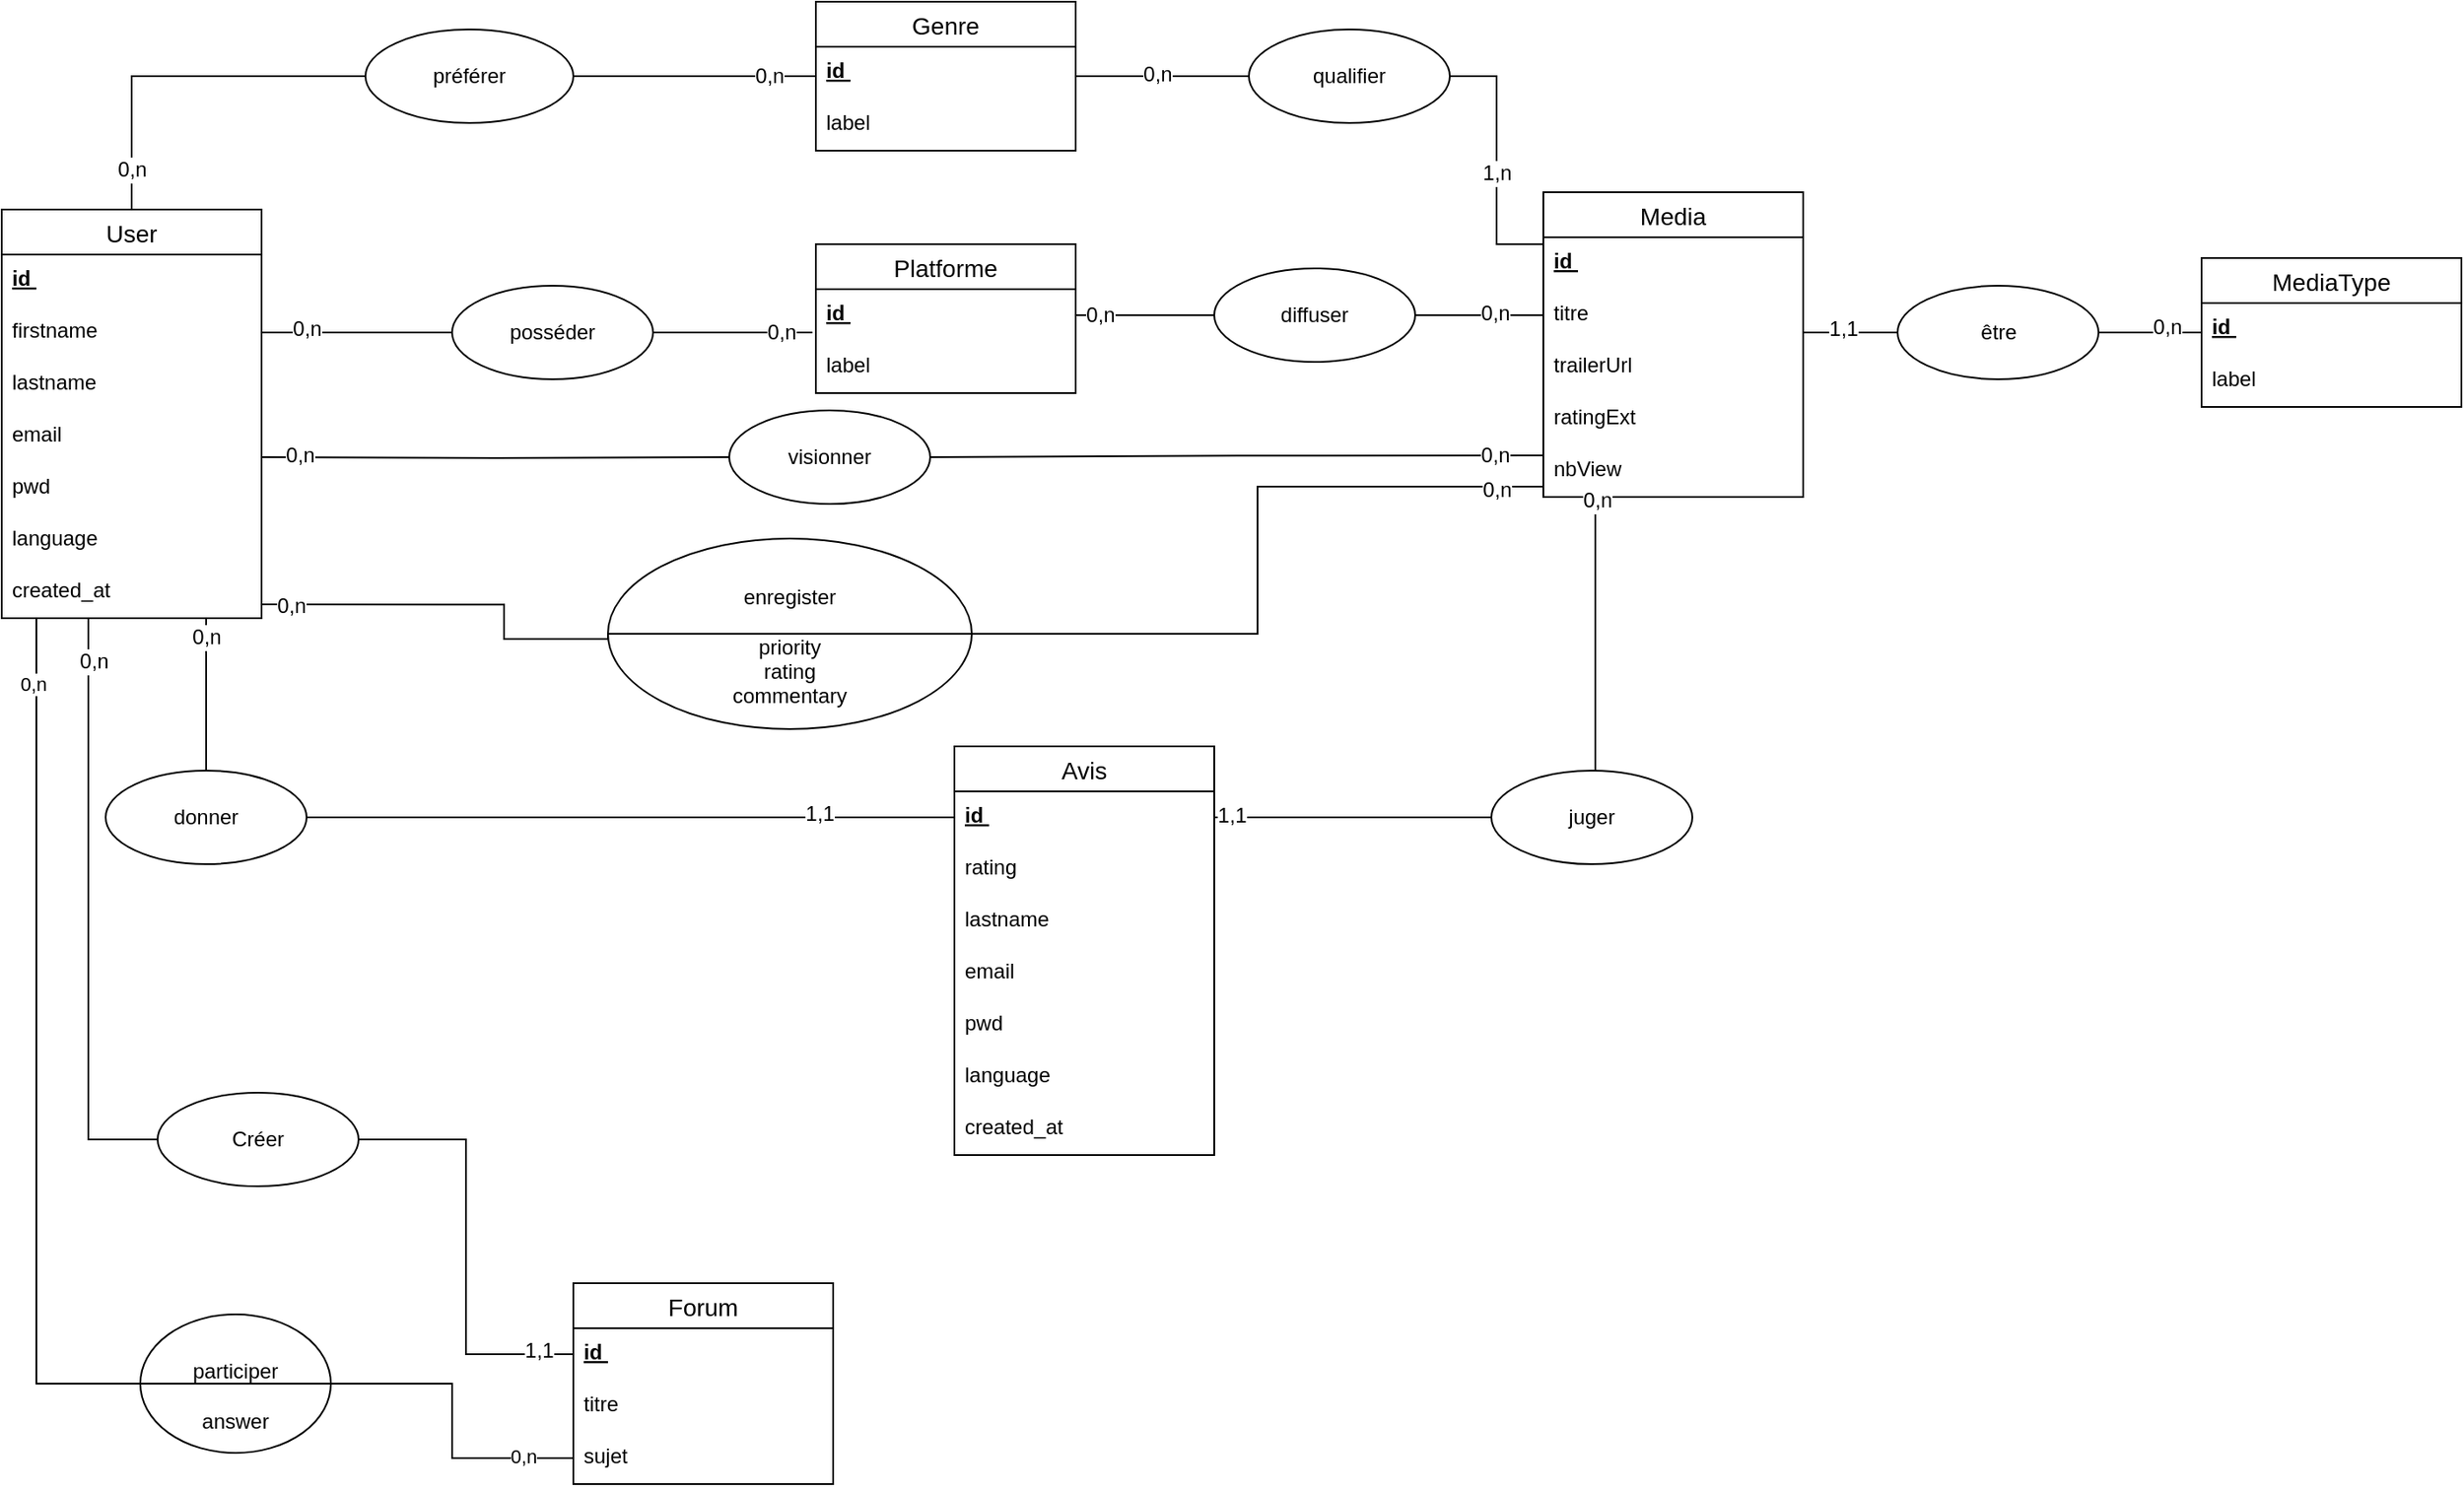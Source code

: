 <mxfile version="20.7.3" type="device"><diagram id="OmhA4ex8_qFD27uhEm0t" name="Page-1"><mxGraphModel dx="1633" dy="904" grid="0" gridSize="10" guides="1" tooltips="1" connect="1" arrows="1" fold="1" page="1" pageScale="1" pageWidth="827" pageHeight="1169" math="0" shadow="0"><root><mxCell id="0"/><mxCell id="1" parent="0"/><mxCell id="03d24BNuec_vW9EXaFdI-64" style="edgeStyle=orthogonalEdgeStyle;rounded=0;orthogonalLoop=1;jettySize=auto;html=1;fontSize=12;endArrow=none;endFill=0;entryX=0;entryY=0.5;entryDx=0;entryDy=0;" parent="1" target="03d24BNuec_vW9EXaFdI-63" edge="1"><mxGeometry relative="1" as="geometry"><mxPoint x="170" y="418.059" as="sourcePoint"/><mxPoint x="440" y="421" as="targetPoint"/><Array as="points"><mxPoint x="310" y="418"/><mxPoint x="310" y="438"/></Array></mxGeometry></mxCell><mxCell id="03d24BNuec_vW9EXaFdI-65" value="0,n" style="edgeLabel;html=1;align=center;verticalAlign=middle;resizable=0;points=[];fontSize=12;" parent="03d24BNuec_vW9EXaFdI-64" vertex="1" connectable="0"><mxGeometry x="-0.85" y="-1" relative="1" as="geometry"><mxPoint as="offset"/></mxGeometry></mxCell><mxCell id="03d24BNuec_vW9EXaFdI-79" style="edgeStyle=orthogonalEdgeStyle;rounded=0;orthogonalLoop=1;jettySize=auto;html=1;entryX=0.5;entryY=0;entryDx=0;entryDy=0;fontSize=12;endArrow=none;endFill=0;" parent="1" source="1wE84pNROMXkxbyPGQaQ-1" target="03d24BNuec_vW9EXaFdI-78" edge="1"><mxGeometry relative="1" as="geometry"><Array as="points"><mxPoint x="138" y="450"/><mxPoint x="138" y="450"/></Array></mxGeometry></mxCell><mxCell id="03d24BNuec_vW9EXaFdI-81" value="0,n" style="edgeLabel;html=1;align=center;verticalAlign=middle;resizable=0;points=[];fontSize=12;" parent="03d24BNuec_vW9EXaFdI-79" vertex="1" connectable="0"><mxGeometry x="-0.737" relative="1" as="geometry"><mxPoint y="-1" as="offset"/></mxGeometry></mxCell><mxCell id="03d24BNuec_vW9EXaFdI-91" style="edgeStyle=orthogonalEdgeStyle;rounded=0;orthogonalLoop=1;jettySize=auto;html=1;entryX=0;entryY=0.5;entryDx=0;entryDy=0;fontSize=12;endArrow=none;endFill=0;exitX=0.5;exitY=0;exitDx=0;exitDy=0;" parent="1" source="1wE84pNROMXkxbyPGQaQ-1" target="03d24BNuec_vW9EXaFdI-90" edge="1"><mxGeometry relative="1" as="geometry"/></mxCell><mxCell id="03d24BNuec_vW9EXaFdI-93" value="0,n" style="edgeLabel;html=1;align=center;verticalAlign=middle;resizable=0;points=[];fontSize=12;" parent="03d24BNuec_vW9EXaFdI-91" vertex="1" connectable="0"><mxGeometry x="-0.78" relative="1" as="geometry"><mxPoint as="offset"/></mxGeometry></mxCell><mxCell id="03d24BNuec_vW9EXaFdI-111" style="edgeStyle=orthogonalEdgeStyle;rounded=0;orthogonalLoop=1;jettySize=auto;html=1;entryX=0;entryY=0.5;entryDx=0;entryDy=0;fontSize=12;endArrow=none;endFill=0;" parent="1" source="1wE84pNROMXkxbyPGQaQ-1" target="03d24BNuec_vW9EXaFdI-110" edge="1"><mxGeometry relative="1" as="geometry"><Array as="points"><mxPoint x="70" y="727"/></Array></mxGeometry></mxCell><mxCell id="03d24BNuec_vW9EXaFdI-112" value="0,n" style="edgeLabel;html=1;align=center;verticalAlign=middle;resizable=0;points=[];fontSize=12;" parent="03d24BNuec_vW9EXaFdI-111" vertex="1" connectable="0"><mxGeometry x="-0.85" y="3" relative="1" as="geometry"><mxPoint y="-1" as="offset"/></mxGeometry></mxCell><mxCell id="6WwGj4kM5WQv27zdbY4D-1" style="edgeStyle=orthogonalEdgeStyle;rounded=0;orthogonalLoop=1;jettySize=auto;html=1;entryX=0;entryY=0.5;entryDx=0;entryDy=0;endArrow=none;endFill=0;" edge="1" parent="1" source="1wE84pNROMXkxbyPGQaQ-1" target="03d24BNuec_vW9EXaFdI-115"><mxGeometry relative="1" as="geometry"><Array as="points"><mxPoint x="40" y="868"/></Array></mxGeometry></mxCell><mxCell id="6WwGj4kM5WQv27zdbY4D-2" value="0,n" style="edgeLabel;html=1;align=center;verticalAlign=middle;resizable=0;points=[];" vertex="1" connectable="0" parent="6WwGj4kM5WQv27zdbY4D-1"><mxGeometry x="-0.855" y="-2" relative="1" as="geometry"><mxPoint y="1" as="offset"/></mxGeometry></mxCell><mxCell id="1wE84pNROMXkxbyPGQaQ-1" value="User" style="swimlane;fontStyle=0;childLayout=stackLayout;horizontal=1;startSize=26;horizontalStack=0;resizeParent=1;resizeParentMax=0;resizeLast=0;collapsible=1;marginBottom=0;align=center;fontSize=14;" parent="1" vertex="1"><mxGeometry x="20" y="190" width="150" height="236" as="geometry"/></mxCell><mxCell id="1wE84pNROMXkxbyPGQaQ-2" value="id " style="text;strokeColor=none;fillColor=none;spacingLeft=4;spacingRight=4;overflow=hidden;rotatable=0;points=[[0,0.5],[1,0.5]];portConstraint=eastwest;fontSize=12;fontStyle=5" parent="1wE84pNROMXkxbyPGQaQ-1" vertex="1"><mxGeometry y="26" width="150" height="30" as="geometry"/></mxCell><mxCell id="1wE84pNROMXkxbyPGQaQ-3" value="firstname" style="text;strokeColor=none;fillColor=none;spacingLeft=4;spacingRight=4;overflow=hidden;rotatable=0;points=[[0,0.5],[1,0.5]];portConstraint=eastwest;fontSize=12;" parent="1wE84pNROMXkxbyPGQaQ-1" vertex="1"><mxGeometry y="56" width="150" height="30" as="geometry"/></mxCell><mxCell id="1wE84pNROMXkxbyPGQaQ-4" value="lastname" style="text;strokeColor=none;fillColor=none;spacingLeft=4;spacingRight=4;overflow=hidden;rotatable=0;points=[[0,0.5],[1,0.5]];portConstraint=eastwest;fontSize=12;" parent="1wE84pNROMXkxbyPGQaQ-1" vertex="1"><mxGeometry y="86" width="150" height="30" as="geometry"/></mxCell><mxCell id="03d24BNuec_vW9EXaFdI-3" value="email" style="text;strokeColor=none;fillColor=none;spacingLeft=4;spacingRight=4;overflow=hidden;rotatable=0;points=[[0,0.5],[1,0.5]];portConstraint=eastwest;fontSize=12;" parent="1wE84pNROMXkxbyPGQaQ-1" vertex="1"><mxGeometry y="116" width="150" height="30" as="geometry"/></mxCell><mxCell id="03d24BNuec_vW9EXaFdI-4" value="pwd" style="text;strokeColor=none;fillColor=none;spacingLeft=4;spacingRight=4;overflow=hidden;rotatable=0;points=[[0,0.5],[1,0.5]];portConstraint=eastwest;fontSize=12;" parent="1wE84pNROMXkxbyPGQaQ-1" vertex="1"><mxGeometry y="146" width="150" height="30" as="geometry"/></mxCell><mxCell id="03d24BNuec_vW9EXaFdI-5" value="language" style="text;strokeColor=none;fillColor=none;spacingLeft=4;spacingRight=4;overflow=hidden;rotatable=0;points=[[0,0.5],[1,0.5]];portConstraint=eastwest;fontSize=12;" parent="1wE84pNROMXkxbyPGQaQ-1" vertex="1"><mxGeometry y="176" width="150" height="30" as="geometry"/></mxCell><mxCell id="03d24BNuec_vW9EXaFdI-6" value="created_at" style="text;strokeColor=none;fillColor=none;spacingLeft=4;spacingRight=4;overflow=hidden;rotatable=0;points=[[0,0.5],[1,0.5]];portConstraint=eastwest;fontSize=12;" parent="1wE84pNROMXkxbyPGQaQ-1" vertex="1"><mxGeometry y="206" width="150" height="30" as="geometry"/></mxCell><mxCell id="03d24BNuec_vW9EXaFdI-7" value="Platforme" style="swimlane;fontStyle=0;childLayout=stackLayout;horizontal=1;startSize=26;horizontalStack=0;resizeParent=1;resizeParentMax=0;resizeLast=0;collapsible=1;marginBottom=0;align=center;fontSize=14;" parent="1" vertex="1"><mxGeometry x="490" y="210" width="150" height="86" as="geometry"/></mxCell><mxCell id="03d24BNuec_vW9EXaFdI-8" value="id " style="text;strokeColor=none;fillColor=none;spacingLeft=4;spacingRight=4;overflow=hidden;rotatable=0;points=[[0,0.5],[1,0.5]];portConstraint=eastwest;fontSize=12;fontStyle=5" parent="03d24BNuec_vW9EXaFdI-7" vertex="1"><mxGeometry y="26" width="150" height="30" as="geometry"/></mxCell><mxCell id="03d24BNuec_vW9EXaFdI-9" value="label" style="text;strokeColor=none;fillColor=none;spacingLeft=4;spacingRight=4;overflow=hidden;rotatable=0;points=[[0,0.5],[1,0.5]];portConstraint=eastwest;fontSize=12;" parent="03d24BNuec_vW9EXaFdI-7" vertex="1"><mxGeometry y="56" width="150" height="30" as="geometry"/></mxCell><mxCell id="03d24BNuec_vW9EXaFdI-17" style="edgeStyle=orthogonalEdgeStyle;rounded=0;orthogonalLoop=1;jettySize=auto;html=1;entryX=-0.013;entryY=0.833;entryDx=0;entryDy=0;entryPerimeter=0;endArrow=none;endFill=0;" parent="1" source="03d24BNuec_vW9EXaFdI-15" target="03d24BNuec_vW9EXaFdI-8" edge="1"><mxGeometry relative="1" as="geometry"/></mxCell><mxCell id="03d24BNuec_vW9EXaFdI-20" value="0,n" style="edgeLabel;html=1;align=center;verticalAlign=middle;resizable=0;points=[];fontSize=12;" parent="03d24BNuec_vW9EXaFdI-17" vertex="1" connectable="0"><mxGeometry x="0.608" relative="1" as="geometry"><mxPoint as="offset"/></mxGeometry></mxCell><mxCell id="03d24BNuec_vW9EXaFdI-15" value="posséder" style="ellipse;whiteSpace=wrap;html=1;" parent="1" vertex="1"><mxGeometry x="280" y="234" width="116" height="54" as="geometry"/></mxCell><mxCell id="03d24BNuec_vW9EXaFdI-16" style="edgeStyle=orthogonalEdgeStyle;rounded=0;orthogonalLoop=1;jettySize=auto;html=1;exitX=1;exitY=0.5;exitDx=0;exitDy=0;entryX=0;entryY=0.5;entryDx=0;entryDy=0;endArrow=none;endFill=0;" parent="1" source="1wE84pNROMXkxbyPGQaQ-3" target="03d24BNuec_vW9EXaFdI-15" edge="1"><mxGeometry relative="1" as="geometry"/></mxCell><mxCell id="03d24BNuec_vW9EXaFdI-19" value="&lt;font style=&quot;font-size: 12px;&quot;&gt;0,n&lt;/font&gt;" style="edgeLabel;html=1;align=center;verticalAlign=middle;resizable=0;points=[];" parent="03d24BNuec_vW9EXaFdI-16" vertex="1" connectable="0"><mxGeometry x="-0.527" y="2" relative="1" as="geometry"><mxPoint as="offset"/></mxGeometry></mxCell><mxCell id="03d24BNuec_vW9EXaFdI-45" style="edgeStyle=orthogonalEdgeStyle;rounded=0;orthogonalLoop=1;jettySize=auto;html=1;entryX=0;entryY=0.5;entryDx=0;entryDy=0;fontSize=12;endArrow=none;endFill=0;" parent="1" source="03d24BNuec_vW9EXaFdI-21" target="03d24BNuec_vW9EXaFdI-41" edge="1"><mxGeometry relative="1" as="geometry"><Array as="points"><mxPoint x="1070" y="261"/><mxPoint x="1070" y="261"/></Array></mxGeometry></mxCell><mxCell id="03d24BNuec_vW9EXaFdI-47" value="1,1" style="edgeLabel;html=1;align=center;verticalAlign=middle;resizable=0;points=[];fontSize=12;" parent="03d24BNuec_vW9EXaFdI-45" vertex="1" connectable="0"><mxGeometry x="-0.148" y="2" relative="1" as="geometry"><mxPoint as="offset"/></mxGeometry></mxCell><mxCell id="03d24BNuec_vW9EXaFdI-53" style="edgeStyle=orthogonalEdgeStyle;rounded=0;orthogonalLoop=1;jettySize=auto;html=1;entryX=1;entryY=0.5;entryDx=0;entryDy=0;fontSize=12;endArrow=none;endFill=0;" parent="1" source="03d24BNuec_vW9EXaFdI-21" target="03d24BNuec_vW9EXaFdI-52" edge="1"><mxGeometry relative="1" as="geometry"><Array as="points"><mxPoint x="883" y="210"/><mxPoint x="883" y="113"/></Array></mxGeometry></mxCell><mxCell id="03d24BNuec_vW9EXaFdI-56" value="1,n" style="edgeLabel;html=1;align=center;verticalAlign=middle;resizable=0;points=[];fontSize=12;" parent="03d24BNuec_vW9EXaFdI-53" vertex="1" connectable="0"><mxGeometry x="-0.095" relative="1" as="geometry"><mxPoint as="offset"/></mxGeometry></mxCell><mxCell id="03d24BNuec_vW9EXaFdI-60" style="edgeStyle=orthogonalEdgeStyle;rounded=0;orthogonalLoop=1;jettySize=auto;html=1;entryX=1;entryY=0.5;entryDx=0;entryDy=0;fontSize=12;endArrow=none;endFill=0;" parent="1" target="03d24BNuec_vW9EXaFdI-58" edge="1"><mxGeometry relative="1" as="geometry"><mxPoint x="910" y="332.059" as="sourcePoint"/><Array as="points"><mxPoint x="733" y="332"/></Array></mxGeometry></mxCell><mxCell id="03d24BNuec_vW9EXaFdI-61" value="0,n" style="edgeLabel;html=1;align=center;verticalAlign=middle;resizable=0;points=[];fontSize=12;" parent="03d24BNuec_vW9EXaFdI-60" vertex="1" connectable="0"><mxGeometry x="-0.84" relative="1" as="geometry"><mxPoint as="offset"/></mxGeometry></mxCell><mxCell id="03d24BNuec_vW9EXaFdI-21" value="Media" style="swimlane;fontStyle=0;childLayout=stackLayout;horizontal=1;startSize=26;horizontalStack=0;resizeParent=1;resizeParentMax=0;resizeLast=0;collapsible=1;marginBottom=0;align=center;fontSize=14;" parent="1" vertex="1"><mxGeometry x="910" y="180" width="150" height="176" as="geometry"/></mxCell><mxCell id="03d24BNuec_vW9EXaFdI-22" value="id " style="text;strokeColor=none;fillColor=none;spacingLeft=4;spacingRight=4;overflow=hidden;rotatable=0;points=[[0,0.5],[1,0.5]];portConstraint=eastwest;fontSize=12;fontStyle=5" parent="03d24BNuec_vW9EXaFdI-21" vertex="1"><mxGeometry y="26" width="150" height="30" as="geometry"/></mxCell><mxCell id="03d24BNuec_vW9EXaFdI-23" value="titre" style="text;strokeColor=none;fillColor=none;spacingLeft=4;spacingRight=4;overflow=hidden;rotatable=0;points=[[0,0.5],[1,0.5]];portConstraint=eastwest;fontSize=12;" parent="03d24BNuec_vW9EXaFdI-21" vertex="1"><mxGeometry y="56" width="150" height="30" as="geometry"/></mxCell><mxCell id="03d24BNuec_vW9EXaFdI-25" value="trailerUrl" style="text;strokeColor=none;fillColor=none;spacingLeft=4;spacingRight=4;overflow=hidden;rotatable=0;points=[[0,0.5],[1,0.5]];portConstraint=eastwest;fontSize=12;" parent="03d24BNuec_vW9EXaFdI-21" vertex="1"><mxGeometry y="86" width="150" height="30" as="geometry"/></mxCell><mxCell id="03d24BNuec_vW9EXaFdI-26" value="ratingExt" style="text;strokeColor=none;fillColor=none;spacingLeft=4;spacingRight=4;overflow=hidden;rotatable=0;points=[[0,0.5],[1,0.5]];portConstraint=eastwest;fontSize=12;" parent="03d24BNuec_vW9EXaFdI-21" vertex="1"><mxGeometry y="116" width="150" height="30" as="geometry"/></mxCell><mxCell id="03d24BNuec_vW9EXaFdI-28" value="nbView" style="text;strokeColor=none;fillColor=none;spacingLeft=4;spacingRight=4;overflow=hidden;rotatable=0;points=[[0,0.5],[1,0.5]];portConstraint=eastwest;fontSize=12;" parent="03d24BNuec_vW9EXaFdI-21" vertex="1"><mxGeometry y="146" width="150" height="30" as="geometry"/></mxCell><mxCell id="03d24BNuec_vW9EXaFdI-30" style="edgeStyle=orthogonalEdgeStyle;rounded=0;orthogonalLoop=1;jettySize=auto;html=1;entryX=0;entryY=0.5;entryDx=0;entryDy=0;fontSize=12;endArrow=none;endFill=0;" parent="1" source="03d24BNuec_vW9EXaFdI-29" target="03d24BNuec_vW9EXaFdI-23" edge="1"><mxGeometry relative="1" as="geometry"/></mxCell><mxCell id="03d24BNuec_vW9EXaFdI-33" value="0,n" style="edgeLabel;html=1;align=center;verticalAlign=middle;resizable=0;points=[];fontSize=12;" parent="03d24BNuec_vW9EXaFdI-30" vertex="1" connectable="0"><mxGeometry x="0.246" y="1" relative="1" as="geometry"><mxPoint as="offset"/></mxGeometry></mxCell><mxCell id="03d24BNuec_vW9EXaFdI-31" style="edgeStyle=orthogonalEdgeStyle;rounded=0;orthogonalLoop=1;jettySize=auto;html=1;entryX=1;entryY=0.5;entryDx=0;entryDy=0;fontSize=12;endArrow=none;endFill=0;" parent="1" source="03d24BNuec_vW9EXaFdI-29" target="03d24BNuec_vW9EXaFdI-8" edge="1"><mxGeometry relative="1" as="geometry"/></mxCell><mxCell id="03d24BNuec_vW9EXaFdI-32" value="0,n" style="edgeLabel;html=1;align=center;verticalAlign=middle;resizable=0;points=[];fontSize=12;" parent="03d24BNuec_vW9EXaFdI-31" vertex="1" connectable="0"><mxGeometry x="0.666" relative="1" as="geometry"><mxPoint as="offset"/></mxGeometry></mxCell><mxCell id="03d24BNuec_vW9EXaFdI-29" value="diffuser" style="ellipse;whiteSpace=wrap;html=1;" parent="1" vertex="1"><mxGeometry x="720" y="224" width="116" height="54" as="geometry"/></mxCell><mxCell id="03d24BNuec_vW9EXaFdI-46" style="edgeStyle=orthogonalEdgeStyle;rounded=0;orthogonalLoop=1;jettySize=auto;html=1;entryX=1;entryY=0.5;entryDx=0;entryDy=0;fontSize=12;endArrow=none;endFill=0;" parent="1" source="03d24BNuec_vW9EXaFdI-34" target="03d24BNuec_vW9EXaFdI-41" edge="1"><mxGeometry relative="1" as="geometry"/></mxCell><mxCell id="03d24BNuec_vW9EXaFdI-48" value="0,n" style="edgeLabel;html=1;align=center;verticalAlign=middle;resizable=0;points=[];fontSize=12;" parent="03d24BNuec_vW9EXaFdI-46" vertex="1" connectable="0"><mxGeometry x="-0.316" y="-3" relative="1" as="geometry"><mxPoint as="offset"/></mxGeometry></mxCell><mxCell id="03d24BNuec_vW9EXaFdI-34" value="MediaType" style="swimlane;fontStyle=0;childLayout=stackLayout;horizontal=1;startSize=26;horizontalStack=0;resizeParent=1;resizeParentMax=0;resizeLast=0;collapsible=1;marginBottom=0;align=center;fontSize=14;" parent="1" vertex="1"><mxGeometry x="1290" y="218" width="150" height="86" as="geometry"/></mxCell><mxCell id="03d24BNuec_vW9EXaFdI-35" value="id " style="text;strokeColor=none;fillColor=none;spacingLeft=4;spacingRight=4;overflow=hidden;rotatable=0;points=[[0,0.5],[1,0.5]];portConstraint=eastwest;fontSize=12;fontStyle=5" parent="03d24BNuec_vW9EXaFdI-34" vertex="1"><mxGeometry y="26" width="150" height="30" as="geometry"/></mxCell><mxCell id="03d24BNuec_vW9EXaFdI-36" value="label" style="text;strokeColor=none;fillColor=none;spacingLeft=4;spacingRight=4;overflow=hidden;rotatable=0;points=[[0,0.5],[1,0.5]];portConstraint=eastwest;fontSize=12;" parent="03d24BNuec_vW9EXaFdI-34" vertex="1"><mxGeometry y="56" width="150" height="30" as="geometry"/></mxCell><mxCell id="03d24BNuec_vW9EXaFdI-41" value="être" style="ellipse;whiteSpace=wrap;html=1;" parent="1" vertex="1"><mxGeometry x="1114.5" y="234" width="116" height="54" as="geometry"/></mxCell><mxCell id="03d24BNuec_vW9EXaFdI-55" style="edgeStyle=orthogonalEdgeStyle;rounded=0;orthogonalLoop=1;jettySize=auto;html=1;fontSize=12;endArrow=none;endFill=0;entryX=0;entryY=0.5;entryDx=0;entryDy=0;" parent="1" source="03d24BNuec_vW9EXaFdI-49" target="03d24BNuec_vW9EXaFdI-52" edge="1"><mxGeometry relative="1" as="geometry"><mxPoint x="730" y="113" as="targetPoint"/></mxGeometry></mxCell><mxCell id="03d24BNuec_vW9EXaFdI-57" value="0,n" style="edgeLabel;html=1;align=center;verticalAlign=middle;resizable=0;points=[];fontSize=12;" parent="03d24BNuec_vW9EXaFdI-55" vertex="1" connectable="0"><mxGeometry x="-0.06" y="1" relative="1" as="geometry"><mxPoint as="offset"/></mxGeometry></mxCell><mxCell id="03d24BNuec_vW9EXaFdI-49" value="Genre" style="swimlane;fontStyle=0;childLayout=stackLayout;horizontal=1;startSize=26;horizontalStack=0;resizeParent=1;resizeParentMax=0;resizeLast=0;collapsible=1;marginBottom=0;align=center;fontSize=14;" parent="1" vertex="1"><mxGeometry x="490" y="70" width="150" height="86" as="geometry"/></mxCell><mxCell id="03d24BNuec_vW9EXaFdI-50" value="id " style="text;strokeColor=none;fillColor=none;spacingLeft=4;spacingRight=4;overflow=hidden;rotatable=0;points=[[0,0.5],[1,0.5]];portConstraint=eastwest;fontSize=12;fontStyle=5" parent="03d24BNuec_vW9EXaFdI-49" vertex="1"><mxGeometry y="26" width="150" height="30" as="geometry"/></mxCell><mxCell id="03d24BNuec_vW9EXaFdI-51" value="label" style="text;strokeColor=none;fillColor=none;spacingLeft=4;spacingRight=4;overflow=hidden;rotatable=0;points=[[0,0.5],[1,0.5]];portConstraint=eastwest;fontSize=12;" parent="03d24BNuec_vW9EXaFdI-49" vertex="1"><mxGeometry y="56" width="150" height="30" as="geometry"/></mxCell><mxCell id="03d24BNuec_vW9EXaFdI-52" value="qualifier" style="ellipse;whiteSpace=wrap;html=1;" parent="1" vertex="1"><mxGeometry x="740" y="86" width="116" height="54" as="geometry"/></mxCell><mxCell id="03d24BNuec_vW9EXaFdI-58" value="visionner" style="ellipse;whiteSpace=wrap;html=1;" parent="1" vertex="1"><mxGeometry x="440" y="306" width="116" height="54" as="geometry"/></mxCell><mxCell id="03d24BNuec_vW9EXaFdI-59" style="edgeStyle=orthogonalEdgeStyle;rounded=0;orthogonalLoop=1;jettySize=auto;html=1;exitX=1;exitY=0.5;exitDx=0;exitDy=0;entryX=0;entryY=0.5;entryDx=0;entryDy=0;fontSize=12;endArrow=none;endFill=0;" parent="1" target="03d24BNuec_vW9EXaFdI-58" edge="1"><mxGeometry relative="1" as="geometry"><mxPoint x="170" y="333" as="sourcePoint"/></mxGeometry></mxCell><mxCell id="03d24BNuec_vW9EXaFdI-62" value="0,n" style="edgeLabel;html=1;align=center;verticalAlign=middle;resizable=0;points=[];fontSize=12;" parent="03d24BNuec_vW9EXaFdI-59" vertex="1" connectable="0"><mxGeometry x="-0.836" y="1" relative="1" as="geometry"><mxPoint as="offset"/></mxGeometry></mxCell><mxCell id="03d24BNuec_vW9EXaFdI-66" style="edgeStyle=orthogonalEdgeStyle;rounded=0;orthogonalLoop=1;jettySize=auto;html=1;fontSize=12;endArrow=none;endFill=0;exitX=1;exitY=0.5;exitDx=0;exitDy=0;" parent="1" source="03d24BNuec_vW9EXaFdI-63" target="03d24BNuec_vW9EXaFdI-28" edge="1"><mxGeometry relative="1" as="geometry"><Array as="points"><mxPoint x="745" y="435"/><mxPoint x="745" y="350"/></Array></mxGeometry></mxCell><mxCell id="03d24BNuec_vW9EXaFdI-67" value="0,n" style="edgeLabel;html=1;align=center;verticalAlign=middle;resizable=0;points=[];fontSize=12;" parent="03d24BNuec_vW9EXaFdI-66" vertex="1" connectable="0"><mxGeometry x="0.863" y="-2" relative="1" as="geometry"><mxPoint x="1" as="offset"/></mxGeometry></mxCell><mxCell id="03d24BNuec_vW9EXaFdI-63" value="&lt;br&gt;enregister&lt;br&gt;&lt;br&gt;priority&lt;br&gt;rating&lt;br&gt;commentary" style="ellipse;whiteSpace=wrap;html=1;" parent="1" vertex="1"><mxGeometry x="370" y="380" width="210" height="110" as="geometry"/></mxCell><mxCell id="03d24BNuec_vW9EXaFdI-68" value="" style="endArrow=none;html=1;rounded=0;fontSize=12;exitX=0;exitY=0.5;exitDx=0;exitDy=0;entryX=1;entryY=0.5;entryDx=0;entryDy=0;" parent="1" source="03d24BNuec_vW9EXaFdI-63" target="03d24BNuec_vW9EXaFdI-63" edge="1"><mxGeometry width="50" height="50" relative="1" as="geometry"><mxPoint x="580" y="530" as="sourcePoint"/><mxPoint x="630" y="480" as="targetPoint"/></mxGeometry></mxCell><mxCell id="03d24BNuec_vW9EXaFdI-85" style="edgeStyle=orthogonalEdgeStyle;rounded=0;orthogonalLoop=1;jettySize=auto;html=1;entryX=0;entryY=0.5;entryDx=0;entryDy=0;fontSize=12;endArrow=none;endFill=0;" parent="1" source="03d24BNuec_vW9EXaFdI-69" target="03d24BNuec_vW9EXaFdI-83" edge="1"><mxGeometry relative="1" as="geometry"><Array as="points"><mxPoint x="770" y="541"/><mxPoint x="770" y="541"/></Array></mxGeometry></mxCell><mxCell id="03d24BNuec_vW9EXaFdI-86" value="1,1" style="edgeLabel;html=1;align=center;verticalAlign=middle;resizable=0;points=[];fontSize=12;" parent="03d24BNuec_vW9EXaFdI-85" vertex="1" connectable="0"><mxGeometry x="-0.877" y="1" relative="1" as="geometry"><mxPoint as="offset"/></mxGeometry></mxCell><mxCell id="03d24BNuec_vW9EXaFdI-69" value="Avis" style="swimlane;fontStyle=0;childLayout=stackLayout;horizontal=1;startSize=26;horizontalStack=0;resizeParent=1;resizeParentMax=0;resizeLast=0;collapsible=1;marginBottom=0;align=center;fontSize=14;" parent="1" vertex="1"><mxGeometry x="570" y="500" width="150" height="236" as="geometry"/></mxCell><mxCell id="03d24BNuec_vW9EXaFdI-70" value="id " style="text;strokeColor=none;fillColor=none;spacingLeft=4;spacingRight=4;overflow=hidden;rotatable=0;points=[[0,0.5],[1,0.5]];portConstraint=eastwest;fontSize=12;fontStyle=5" parent="03d24BNuec_vW9EXaFdI-69" vertex="1"><mxGeometry y="26" width="150" height="30" as="geometry"/></mxCell><mxCell id="03d24BNuec_vW9EXaFdI-71" value="rating" style="text;strokeColor=none;fillColor=none;spacingLeft=4;spacingRight=4;overflow=hidden;rotatable=0;points=[[0,0.5],[1,0.5]];portConstraint=eastwest;fontSize=12;" parent="03d24BNuec_vW9EXaFdI-69" vertex="1"><mxGeometry y="56" width="150" height="30" as="geometry"/></mxCell><mxCell id="03d24BNuec_vW9EXaFdI-72" value="lastname" style="text;strokeColor=none;fillColor=none;spacingLeft=4;spacingRight=4;overflow=hidden;rotatable=0;points=[[0,0.5],[1,0.5]];portConstraint=eastwest;fontSize=12;" parent="03d24BNuec_vW9EXaFdI-69" vertex="1"><mxGeometry y="86" width="150" height="30" as="geometry"/></mxCell><mxCell id="03d24BNuec_vW9EXaFdI-73" value="email" style="text;strokeColor=none;fillColor=none;spacingLeft=4;spacingRight=4;overflow=hidden;rotatable=0;points=[[0,0.5],[1,0.5]];portConstraint=eastwest;fontSize=12;" parent="03d24BNuec_vW9EXaFdI-69" vertex="1"><mxGeometry y="116" width="150" height="30" as="geometry"/></mxCell><mxCell id="03d24BNuec_vW9EXaFdI-74" value="pwd" style="text;strokeColor=none;fillColor=none;spacingLeft=4;spacingRight=4;overflow=hidden;rotatable=0;points=[[0,0.5],[1,0.5]];portConstraint=eastwest;fontSize=12;" parent="03d24BNuec_vW9EXaFdI-69" vertex="1"><mxGeometry y="146" width="150" height="30" as="geometry"/></mxCell><mxCell id="03d24BNuec_vW9EXaFdI-75" value="language" style="text;strokeColor=none;fillColor=none;spacingLeft=4;spacingRight=4;overflow=hidden;rotatable=0;points=[[0,0.5],[1,0.5]];portConstraint=eastwest;fontSize=12;" parent="03d24BNuec_vW9EXaFdI-69" vertex="1"><mxGeometry y="176" width="150" height="30" as="geometry"/></mxCell><mxCell id="03d24BNuec_vW9EXaFdI-76" value="created_at" style="text;strokeColor=none;fillColor=none;spacingLeft=4;spacingRight=4;overflow=hidden;rotatable=0;points=[[0,0.5],[1,0.5]];portConstraint=eastwest;fontSize=12;" parent="03d24BNuec_vW9EXaFdI-69" vertex="1"><mxGeometry y="206" width="150" height="30" as="geometry"/></mxCell><mxCell id="03d24BNuec_vW9EXaFdI-80" style="edgeStyle=orthogonalEdgeStyle;rounded=0;orthogonalLoop=1;jettySize=auto;html=1;entryX=0;entryY=0.5;entryDx=0;entryDy=0;fontSize=12;endArrow=none;endFill=0;" parent="1" source="03d24BNuec_vW9EXaFdI-78" target="03d24BNuec_vW9EXaFdI-70" edge="1"><mxGeometry relative="1" as="geometry"/></mxCell><mxCell id="03d24BNuec_vW9EXaFdI-82" value="1,1" style="edgeLabel;html=1;align=center;verticalAlign=middle;resizable=0;points=[];fontSize=12;" parent="03d24BNuec_vW9EXaFdI-80" vertex="1" connectable="0"><mxGeometry x="0.582" y="2" relative="1" as="geometry"><mxPoint as="offset"/></mxGeometry></mxCell><mxCell id="03d24BNuec_vW9EXaFdI-78" value="donner" style="ellipse;whiteSpace=wrap;html=1;" parent="1" vertex="1"><mxGeometry x="80" y="514" width="116" height="54" as="geometry"/></mxCell><mxCell id="03d24BNuec_vW9EXaFdI-84" style="edgeStyle=orthogonalEdgeStyle;rounded=0;orthogonalLoop=1;jettySize=auto;html=1;entryX=0.152;entryY=1.002;entryDx=0;entryDy=0;entryPerimeter=0;fontSize=12;endArrow=none;endFill=0;" parent="1" source="03d24BNuec_vW9EXaFdI-83" target="03d24BNuec_vW9EXaFdI-28" edge="1"><mxGeometry x="0.339" y="-7" relative="1" as="geometry"><Array as="points"><mxPoint x="940" y="356"/></Array><mxPoint as="offset"/></mxGeometry></mxCell><mxCell id="03d24BNuec_vW9EXaFdI-87" value="0,n" style="edgeLabel;html=1;align=center;verticalAlign=middle;resizable=0;points=[];fontSize=12;" parent="03d24BNuec_vW9EXaFdI-84" vertex="1" connectable="0"><mxGeometry x="0.885" y="-1" relative="1" as="geometry"><mxPoint y="-1" as="offset"/></mxGeometry></mxCell><mxCell id="03d24BNuec_vW9EXaFdI-83" value="juger" style="ellipse;whiteSpace=wrap;html=1;" parent="1" vertex="1"><mxGeometry x="880" y="514" width="116" height="54" as="geometry"/></mxCell><mxCell id="03d24BNuec_vW9EXaFdI-92" style="edgeStyle=orthogonalEdgeStyle;rounded=0;orthogonalLoop=1;jettySize=auto;html=1;fontSize=12;endArrow=none;endFill=0;" parent="1" source="03d24BNuec_vW9EXaFdI-90" edge="1"><mxGeometry relative="1" as="geometry"><mxPoint x="490" y="111" as="targetPoint"/><Array as="points"><mxPoint x="490" y="113"/></Array></mxGeometry></mxCell><mxCell id="03d24BNuec_vW9EXaFdI-94" value="0,n" style="edgeLabel;html=1;align=center;verticalAlign=middle;resizable=0;points=[];fontSize=12;" parent="03d24BNuec_vW9EXaFdI-92" vertex="1" connectable="0"><mxGeometry x="0.584" y="-3" relative="1" as="geometry"><mxPoint y="-3" as="offset"/></mxGeometry></mxCell><mxCell id="03d24BNuec_vW9EXaFdI-90" value="préférer" style="ellipse;whiteSpace=wrap;html=1;" parent="1" vertex="1"><mxGeometry x="230" y="86" width="120" height="54" as="geometry"/></mxCell><mxCell id="03d24BNuec_vW9EXaFdI-96" value="Forum" style="swimlane;fontStyle=0;childLayout=stackLayout;horizontal=1;startSize=26;horizontalStack=0;resizeParent=1;resizeParentMax=0;resizeLast=0;collapsible=1;marginBottom=0;align=center;fontSize=14;" parent="1" vertex="1"><mxGeometry x="350" y="810" width="150" height="116" as="geometry"/></mxCell><mxCell id="03d24BNuec_vW9EXaFdI-97" value="id " style="text;strokeColor=none;fillColor=none;spacingLeft=4;spacingRight=4;overflow=hidden;rotatable=0;points=[[0,0.5],[1,0.5]];portConstraint=eastwest;fontSize=12;fontStyle=5" parent="03d24BNuec_vW9EXaFdI-96" vertex="1"><mxGeometry y="26" width="150" height="30" as="geometry"/></mxCell><mxCell id="03d24BNuec_vW9EXaFdI-98" value="titre" style="text;strokeColor=none;fillColor=none;spacingLeft=4;spacingRight=4;overflow=hidden;rotatable=0;points=[[0,0.5],[1,0.5]];portConstraint=eastwest;fontSize=12;" parent="03d24BNuec_vW9EXaFdI-96" vertex="1"><mxGeometry y="56" width="150" height="30" as="geometry"/></mxCell><mxCell id="03d24BNuec_vW9EXaFdI-99" value="sujet" style="text;strokeColor=none;fillColor=none;spacingLeft=4;spacingRight=4;overflow=hidden;rotatable=0;points=[[0,0.5],[1,0.5]];portConstraint=eastwest;fontSize=12;" parent="03d24BNuec_vW9EXaFdI-96" vertex="1"><mxGeometry y="86" width="150" height="30" as="geometry"/></mxCell><mxCell id="03d24BNuec_vW9EXaFdI-110" value="Créer" style="ellipse;whiteSpace=wrap;html=1;" parent="1" vertex="1"><mxGeometry x="110" y="700" width="116" height="54" as="geometry"/></mxCell><mxCell id="03d24BNuec_vW9EXaFdI-113" style="edgeStyle=orthogonalEdgeStyle;rounded=0;orthogonalLoop=1;jettySize=auto;html=1;exitX=0;exitY=0.5;exitDx=0;exitDy=0;entryX=1;entryY=0.5;entryDx=0;entryDy=0;fontSize=12;endArrow=none;endFill=0;" parent="1" source="03d24BNuec_vW9EXaFdI-97" target="03d24BNuec_vW9EXaFdI-110" edge="1"><mxGeometry relative="1" as="geometry"/></mxCell><mxCell id="03d24BNuec_vW9EXaFdI-114" value="1,1" style="edgeLabel;html=1;align=center;verticalAlign=middle;resizable=0;points=[];fontSize=12;" parent="03d24BNuec_vW9EXaFdI-113" vertex="1" connectable="0"><mxGeometry x="-0.845" y="-2" relative="1" as="geometry"><mxPoint x="-1" as="offset"/></mxGeometry></mxCell><mxCell id="6WwGj4kM5WQv27zdbY4D-3" style="edgeStyle=orthogonalEdgeStyle;rounded=0;orthogonalLoop=1;jettySize=auto;html=1;entryX=0;entryY=0.5;entryDx=0;entryDy=0;endArrow=none;endFill=0;" edge="1" parent="1" source="03d24BNuec_vW9EXaFdI-115" target="03d24BNuec_vW9EXaFdI-99"><mxGeometry relative="1" as="geometry"/></mxCell><mxCell id="6WwGj4kM5WQv27zdbY4D-4" value="0,n" style="edgeLabel;html=1;align=center;verticalAlign=middle;resizable=0;points=[];" vertex="1" connectable="0" parent="6WwGj4kM5WQv27zdbY4D-3"><mxGeometry x="0.683" y="2" relative="1" as="geometry"><mxPoint y="1" as="offset"/></mxGeometry></mxCell><mxCell id="03d24BNuec_vW9EXaFdI-115" value="&lt;br&gt;participer&lt;br&gt;&lt;br&gt;answer" style="ellipse;whiteSpace=wrap;html=1;" parent="1" vertex="1"><mxGeometry x="100" y="828" width="110" height="80" as="geometry"/></mxCell><mxCell id="03d24BNuec_vW9EXaFdI-116" value="" style="endArrow=none;html=1;rounded=0;fontSize=12;exitX=0;exitY=0.5;exitDx=0;exitDy=0;entryX=1;entryY=0.5;entryDx=0;entryDy=0;" parent="1" source="03d24BNuec_vW9EXaFdI-115" target="03d24BNuec_vW9EXaFdI-115" edge="1"><mxGeometry width="50" height="50" relative="1" as="geometry"><mxPoint x="110" y="1020" as="sourcePoint"/><mxPoint x="320" y="1020" as="targetPoint"/></mxGeometry></mxCell></root></mxGraphModel></diagram></mxfile>